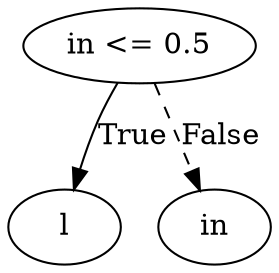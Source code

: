 digraph {
0 [label="in <= 0.5"];
1 [label="l"];
0 -> 1 [label="True"];
2 [label="in"];
0 -> 2 [style="dashed", label="False"];

}